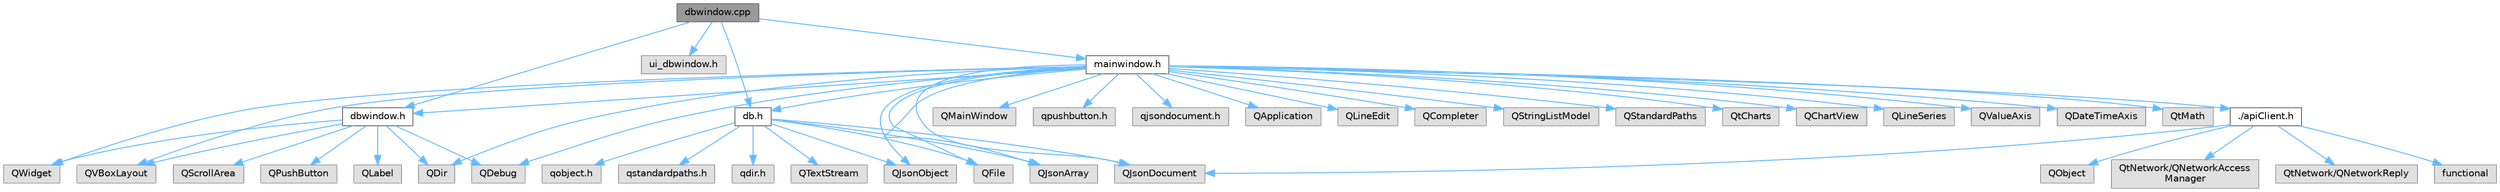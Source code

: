 digraph "dbwindow.cpp"
{
 // LATEX_PDF_SIZE
  bgcolor="transparent";
  edge [fontname=Helvetica,fontsize=10,labelfontname=Helvetica,labelfontsize=10];
  node [fontname=Helvetica,fontsize=10,shape=box,height=0.2,width=0.4];
  Node1 [id="Node000001",label="dbwindow.cpp",height=0.2,width=0.4,color="gray40", fillcolor="grey60", style="filled", fontcolor="black",tooltip="Implementation of the database browser window."];
  Node1 -> Node2 [id="edge1_Node000001_Node000002",color="steelblue1",style="solid",tooltip=" "];
  Node2 [id="Node000002",label="dbwindow.h",height=0.2,width=0.4,color="grey40", fillcolor="white", style="filled",URL="$dbwindow_8h.html",tooltip="Database browser window for viewing saved sensor data."];
  Node2 -> Node3 [id="edge2_Node000002_Node000003",color="steelblue1",style="solid",tooltip=" "];
  Node3 [id="Node000003",label="QWidget",height=0.2,width=0.4,color="grey60", fillcolor="#E0E0E0", style="filled",tooltip=" "];
  Node2 -> Node4 [id="edge3_Node000002_Node000004",color="steelblue1",style="solid",tooltip=" "];
  Node4 [id="Node000004",label="QVBoxLayout",height=0.2,width=0.4,color="grey60", fillcolor="#E0E0E0", style="filled",tooltip=" "];
  Node2 -> Node5 [id="edge4_Node000002_Node000005",color="steelblue1",style="solid",tooltip=" "];
  Node5 [id="Node000005",label="QScrollArea",height=0.2,width=0.4,color="grey60", fillcolor="#E0E0E0", style="filled",tooltip=" "];
  Node2 -> Node6 [id="edge5_Node000002_Node000006",color="steelblue1",style="solid",tooltip=" "];
  Node6 [id="Node000006",label="QDir",height=0.2,width=0.4,color="grey60", fillcolor="#E0E0E0", style="filled",tooltip=" "];
  Node2 -> Node7 [id="edge6_Node000002_Node000007",color="steelblue1",style="solid",tooltip=" "];
  Node7 [id="Node000007",label="QPushButton",height=0.2,width=0.4,color="grey60", fillcolor="#E0E0E0", style="filled",tooltip=" "];
  Node2 -> Node8 [id="edge7_Node000002_Node000008",color="steelblue1",style="solid",tooltip=" "];
  Node8 [id="Node000008",label="QLabel",height=0.2,width=0.4,color="grey60", fillcolor="#E0E0E0", style="filled",tooltip=" "];
  Node2 -> Node9 [id="edge8_Node000002_Node000009",color="steelblue1",style="solid",tooltip=" "];
  Node9 [id="Node000009",label="QDebug",height=0.2,width=0.4,color="grey60", fillcolor="#E0E0E0", style="filled",tooltip=" "];
  Node1 -> Node10 [id="edge9_Node000001_Node000010",color="steelblue1",style="solid",tooltip=" "];
  Node10 [id="Node000010",label="ui_dbwindow.h",height=0.2,width=0.4,color="grey60", fillcolor="#E0E0E0", style="filled",tooltip=" "];
  Node1 -> Node11 [id="edge10_Node000001_Node000011",color="steelblue1",style="solid",tooltip=" "];
  Node11 [id="Node000011",label="db.h",height=0.2,width=0.4,color="grey40", fillcolor="white", style="filled",URL="$db_8h.html",tooltip="Database utility class for handling application data storage and retrieval."];
  Node11 -> Node12 [id="edge11_Node000011_Node000012",color="steelblue1",style="solid",tooltip=" "];
  Node12 [id="Node000012",label="qobject.h",height=0.2,width=0.4,color="grey60", fillcolor="#E0E0E0", style="filled",tooltip=" "];
  Node11 -> Node13 [id="edge12_Node000011_Node000013",color="steelblue1",style="solid",tooltip=" "];
  Node13 [id="Node000013",label="qstandardpaths.h",height=0.2,width=0.4,color="grey60", fillcolor="#E0E0E0", style="filled",tooltip=" "];
  Node11 -> Node14 [id="edge13_Node000011_Node000014",color="steelblue1",style="solid",tooltip=" "];
  Node14 [id="Node000014",label="qdir.h",height=0.2,width=0.4,color="grey60", fillcolor="#E0E0E0", style="filled",tooltip=" "];
  Node11 -> Node15 [id="edge14_Node000011_Node000015",color="steelblue1",style="solid",tooltip=" "];
  Node15 [id="Node000015",label="QJsonObject",height=0.2,width=0.4,color="grey60", fillcolor="#E0E0E0", style="filled",tooltip=" "];
  Node11 -> Node16 [id="edge15_Node000011_Node000016",color="steelblue1",style="solid",tooltip=" "];
  Node16 [id="Node000016",label="QJsonDocument",height=0.2,width=0.4,color="grey60", fillcolor="#E0E0E0", style="filled",tooltip=" "];
  Node11 -> Node17 [id="edge16_Node000011_Node000017",color="steelblue1",style="solid",tooltip=" "];
  Node17 [id="Node000017",label="QFile",height=0.2,width=0.4,color="grey60", fillcolor="#E0E0E0", style="filled",tooltip=" "];
  Node11 -> Node18 [id="edge17_Node000011_Node000018",color="steelblue1",style="solid",tooltip=" "];
  Node18 [id="Node000018",label="QTextStream",height=0.2,width=0.4,color="grey60", fillcolor="#E0E0E0", style="filled",tooltip=" "];
  Node11 -> Node19 [id="edge18_Node000011_Node000019",color="steelblue1",style="solid",tooltip=" "];
  Node19 [id="Node000019",label="QJsonArray",height=0.2,width=0.4,color="grey60", fillcolor="#E0E0E0", style="filled",tooltip=" "];
  Node1 -> Node20 [id="edge19_Node000001_Node000020",color="steelblue1",style="solid",tooltip=" "];
  Node20 [id="Node000020",label="mainwindow.h",height=0.2,width=0.4,color="grey40", fillcolor="white", style="filled",URL="$mainwindow_8h.html",tooltip=" "];
  Node20 -> Node21 [id="edge20_Node000020_Node000021",color="steelblue1",style="solid",tooltip=" "];
  Node21 [id="Node000021",label="QMainWindow",height=0.2,width=0.4,color="grey60", fillcolor="#E0E0E0", style="filled",tooltip=" "];
  Node20 -> Node22 [id="edge21_Node000020_Node000022",color="steelblue1",style="solid",tooltip=" "];
  Node22 [id="Node000022",label="qpushbutton.h",height=0.2,width=0.4,color="grey60", fillcolor="#E0E0E0", style="filled",tooltip=" "];
  Node20 -> Node23 [id="edge22_Node000020_Node000023",color="steelblue1",style="solid",tooltip=" "];
  Node23 [id="Node000023",label="qjsondocument.h",height=0.2,width=0.4,color="grey60", fillcolor="#E0E0E0", style="filled",tooltip=" "];
  Node20 -> Node24 [id="edge23_Node000020_Node000024",color="steelblue1",style="solid",tooltip=" "];
  Node24 [id="Node000024",label="QApplication",height=0.2,width=0.4,color="grey60", fillcolor="#E0E0E0", style="filled",tooltip=" "];
  Node20 -> Node3 [id="edge24_Node000020_Node000003",color="steelblue1",style="solid",tooltip=" "];
  Node20 -> Node4 [id="edge25_Node000020_Node000004",color="steelblue1",style="solid",tooltip=" "];
  Node20 -> Node25 [id="edge26_Node000020_Node000025",color="steelblue1",style="solid",tooltip=" "];
  Node25 [id="Node000025",label="QLineEdit",height=0.2,width=0.4,color="grey60", fillcolor="#E0E0E0", style="filled",tooltip=" "];
  Node20 -> Node26 [id="edge27_Node000020_Node000026",color="steelblue1",style="solid",tooltip=" "];
  Node26 [id="Node000026",label="QCompleter",height=0.2,width=0.4,color="grey60", fillcolor="#E0E0E0", style="filled",tooltip=" "];
  Node20 -> Node27 [id="edge28_Node000020_Node000027",color="steelblue1",style="solid",tooltip=" "];
  Node27 [id="Node000027",label="QStringListModel",height=0.2,width=0.4,color="grey60", fillcolor="#E0E0E0", style="filled",tooltip=" "];
  Node20 -> Node17 [id="edge29_Node000020_Node000017",color="steelblue1",style="solid",tooltip=" "];
  Node20 -> Node16 [id="edge30_Node000020_Node000016",color="steelblue1",style="solid",tooltip=" "];
  Node20 -> Node19 [id="edge31_Node000020_Node000019",color="steelblue1",style="solid",tooltip=" "];
  Node20 -> Node15 [id="edge32_Node000020_Node000015",color="steelblue1",style="solid",tooltip=" "];
  Node20 -> Node9 [id="edge33_Node000020_Node000009",color="steelblue1",style="solid",tooltip=" "];
  Node20 -> Node28 [id="edge34_Node000020_Node000028",color="steelblue1",style="solid",tooltip=" "];
  Node28 [id="Node000028",label="QStandardPaths",height=0.2,width=0.4,color="grey60", fillcolor="#E0E0E0", style="filled",tooltip=" "];
  Node20 -> Node6 [id="edge35_Node000020_Node000006",color="steelblue1",style="solid",tooltip=" "];
  Node20 -> Node29 [id="edge36_Node000020_Node000029",color="steelblue1",style="solid",tooltip=" "];
  Node29 [id="Node000029",label="QtCharts",height=0.2,width=0.4,color="grey60", fillcolor="#E0E0E0", style="filled",tooltip=" "];
  Node20 -> Node30 [id="edge37_Node000020_Node000030",color="steelblue1",style="solid",tooltip=" "];
  Node30 [id="Node000030",label="QChartView",height=0.2,width=0.4,color="grey60", fillcolor="#E0E0E0", style="filled",tooltip=" "];
  Node20 -> Node31 [id="edge38_Node000020_Node000031",color="steelblue1",style="solid",tooltip=" "];
  Node31 [id="Node000031",label="QLineSeries",height=0.2,width=0.4,color="grey60", fillcolor="#E0E0E0", style="filled",tooltip=" "];
  Node20 -> Node32 [id="edge39_Node000020_Node000032",color="steelblue1",style="solid",tooltip=" "];
  Node32 [id="Node000032",label="QValueAxis",height=0.2,width=0.4,color="grey60", fillcolor="#E0E0E0", style="filled",tooltip=" "];
  Node20 -> Node33 [id="edge40_Node000020_Node000033",color="steelblue1",style="solid",tooltip=" "];
  Node33 [id="Node000033",label="QDateTimeAxis",height=0.2,width=0.4,color="grey60", fillcolor="#E0E0E0", style="filled",tooltip=" "];
  Node20 -> Node34 [id="edge41_Node000020_Node000034",color="steelblue1",style="solid",tooltip=" "];
  Node34 [id="Node000034",label="QtMath",height=0.2,width=0.4,color="grey60", fillcolor="#E0E0E0", style="filled",tooltip=" "];
  Node20 -> Node35 [id="edge42_Node000020_Node000035",color="steelblue1",style="solid",tooltip=" "];
  Node35 [id="Node000035",label="./apiClient.h",height=0.2,width=0.4,color="grey40", fillcolor="white", style="filled",URL="$apiclient_8h.html",tooltip="API client for communicating with GIOS (Polish Environmental Protection Inspectorate) air quality dat..."];
  Node35 -> Node36 [id="edge43_Node000035_Node000036",color="steelblue1",style="solid",tooltip=" "];
  Node36 [id="Node000036",label="QObject",height=0.2,width=0.4,color="grey60", fillcolor="#E0E0E0", style="filled",tooltip=" "];
  Node35 -> Node37 [id="edge44_Node000035_Node000037",color="steelblue1",style="solid",tooltip=" "];
  Node37 [id="Node000037",label="QtNetwork/QNetworkAccess\lManager",height=0.2,width=0.4,color="grey60", fillcolor="#E0E0E0", style="filled",tooltip=" "];
  Node35 -> Node38 [id="edge45_Node000035_Node000038",color="steelblue1",style="solid",tooltip=" "];
  Node38 [id="Node000038",label="QtNetwork/QNetworkReply",height=0.2,width=0.4,color="grey60", fillcolor="#E0E0E0", style="filled",tooltip=" "];
  Node35 -> Node16 [id="edge46_Node000035_Node000016",color="steelblue1",style="solid",tooltip=" "];
  Node35 -> Node39 [id="edge47_Node000035_Node000039",color="steelblue1",style="solid",tooltip=" "];
  Node39 [id="Node000039",label="functional",height=0.2,width=0.4,color="grey60", fillcolor="#E0E0E0", style="filled",tooltip=" "];
  Node20 -> Node11 [id="edge48_Node000020_Node000011",color="steelblue1",style="solid",tooltip=" "];
  Node20 -> Node2 [id="edge49_Node000020_Node000002",color="steelblue1",style="solid",tooltip=" "];
}
